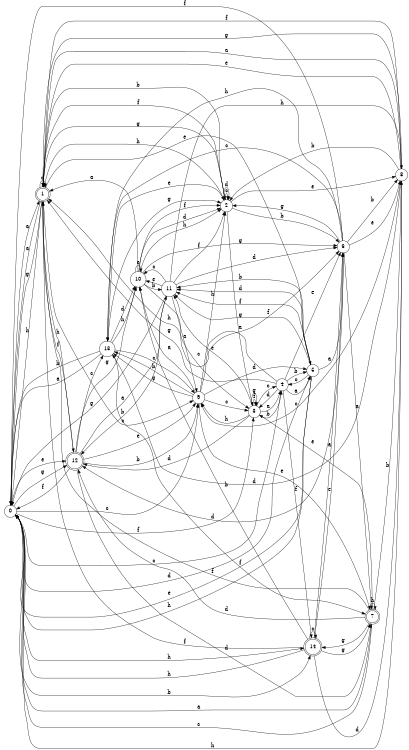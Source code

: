 digraph n12_3 {
__start0 [label="" shape="none"];

rankdir=LR;
size="8,5";

s0 [style="filled", color="black", fillcolor="white" shape="circle", label="0"];
s1 [style="rounded,filled", color="black", fillcolor="white" shape="doublecircle", label="1"];
s2 [style="filled", color="black", fillcolor="white" shape="circle", label="2"];
s3 [style="filled", color="black", fillcolor="white" shape="circle", label="3"];
s4 [style="filled", color="black", fillcolor="white" shape="circle", label="4"];
s5 [style="filled", color="black", fillcolor="white" shape="circle", label="5"];
s6 [style="filled", color="black", fillcolor="white" shape="circle", label="6"];
s7 [style="rounded,filled", color="black", fillcolor="white" shape="doublecircle", label="7"];
s8 [style="filled", color="black", fillcolor="white" shape="circle", label="8"];
s9 [style="filled", color="black", fillcolor="white" shape="circle", label="9"];
s10 [style="filled", color="black", fillcolor="white" shape="circle", label="10"];
s11 [style="filled", color="black", fillcolor="white" shape="circle", label="11"];
s12 [style="rounded,filled", color="black", fillcolor="white" shape="doublecircle", label="12"];
s13 [style="filled", color="black", fillcolor="white" shape="circle", label="13"];
s14 [style="rounded,filled", color="black", fillcolor="white" shape="doublecircle", label="14"];
s0 -> s1 [label="a"];
s0 -> s14 [label="b"];
s0 -> s9 [label="c"];
s0 -> s5 [label="d"];
s0 -> s12 [label="e"];
s0 -> s3 [label="f"];
s0 -> s12 [label="g"];
s0 -> s14 [label="h"];
s1 -> s0 [label="a"];
s1 -> s2 [label="b"];
s1 -> s9 [label="c"];
s1 -> s1 [label="d"];
s1 -> s5 [label="e"];
s1 -> s12 [label="f"];
s1 -> s0 [label="g"];
s1 -> s0 [label="h"];
s2 -> s3 [label="a"];
s2 -> s6 [label="b"];
s2 -> s2 [label="c"];
s2 -> s2 [label="d"];
s2 -> s8 [label="e"];
s2 -> s1 [label="f"];
s2 -> s1 [label="g"];
s2 -> s1 [label="h"];
s3 -> s4 [label="a"];
s3 -> s4 [label="b"];
s3 -> s4 [label="c"];
s3 -> s12 [label="d"];
s3 -> s11 [label="e"];
s3 -> s3 [label="f"];
s3 -> s3 [label="g"];
s3 -> s9 [label="h"];
s4 -> s5 [label="a"];
s4 -> s5 [label="b"];
s4 -> s0 [label="c"];
s4 -> s3 [label="d"];
s4 -> s6 [label="e"];
s4 -> s14 [label="f"];
s4 -> s1 [label="g"];
s4 -> s1 [label="h"];
s5 -> s6 [label="a"];
s5 -> s11 [label="b"];
s5 -> s4 [label="c"];
s5 -> s11 [label="d"];
s5 -> s0 [label="e"];
s5 -> s11 [label="f"];
s5 -> s11 [label="g"];
s5 -> s0 [label="h"];
s6 -> s7 [label="a"];
s6 -> s8 [label="b"];
s6 -> s13 [label="c"];
s6 -> s12 [label="d"];
s6 -> s8 [label="e"];
s6 -> s0 [label="f"];
s6 -> s2 [label="g"];
s6 -> s13 [label="h"];
s7 -> s0 [label="a"];
s7 -> s8 [label="b"];
s7 -> s0 [label="c"];
s7 -> s12 [label="d"];
s7 -> s3 [label="e"];
s7 -> s1 [label="f"];
s7 -> s14 [label="g"];
s7 -> s7 [label="h"];
s8 -> s1 [label="a"];
s8 -> s2 [label="b"];
s8 -> s9 [label="c"];
s8 -> s13 [label="d"];
s8 -> s1 [label="e"];
s8 -> s1 [label="f"];
s8 -> s1 [label="g"];
s8 -> s0 [label="h"];
s9 -> s10 [label="a"];
s9 -> s13 [label="b"];
s9 -> s3 [label="c"];
s9 -> s5 [label="d"];
s9 -> s7 [label="e"];
s9 -> s6 [label="f"];
s9 -> s13 [label="g"];
s9 -> s2 [label="h"];
s10 -> s1 [label="a"];
s10 -> s11 [label="b"];
s10 -> s3 [label="c"];
s10 -> s2 [label="d"];
s10 -> s10 [label="e"];
s10 -> s2 [label="f"];
s10 -> s6 [label="g"];
s10 -> s2 [label="h"];
s11 -> s9 [label="a"];
s11 -> s12 [label="b"];
s11 -> s10 [label="c"];
s11 -> s6 [label="d"];
s11 -> s10 [label="e"];
s11 -> s2 [label="f"];
s11 -> s0 [label="g"];
s11 -> s8 [label="h"];
s12 -> s11 [label="a"];
s12 -> s9 [label="b"];
s12 -> s13 [label="c"];
s12 -> s7 [label="d"];
s12 -> s9 [label="e"];
s12 -> s0 [label="f"];
s12 -> s10 [label="g"];
s12 -> s1 [label="h"];
s13 -> s0 [label="a"];
s13 -> s0 [label="b"];
s13 -> s9 [label="c"];
s13 -> s10 [label="d"];
s13 -> s2 [label="e"];
s13 -> s7 [label="f"];
s13 -> s2 [label="g"];
s13 -> s10 [label="h"];
s14 -> s6 [label="a"];
s14 -> s10 [label="b"];
s14 -> s14 [label="c"];
s14 -> s8 [label="d"];
s14 -> s6 [label="e"];
s14 -> s1 [label="f"];
s14 -> s7 [label="g"];
s14 -> s0 [label="h"];

}
